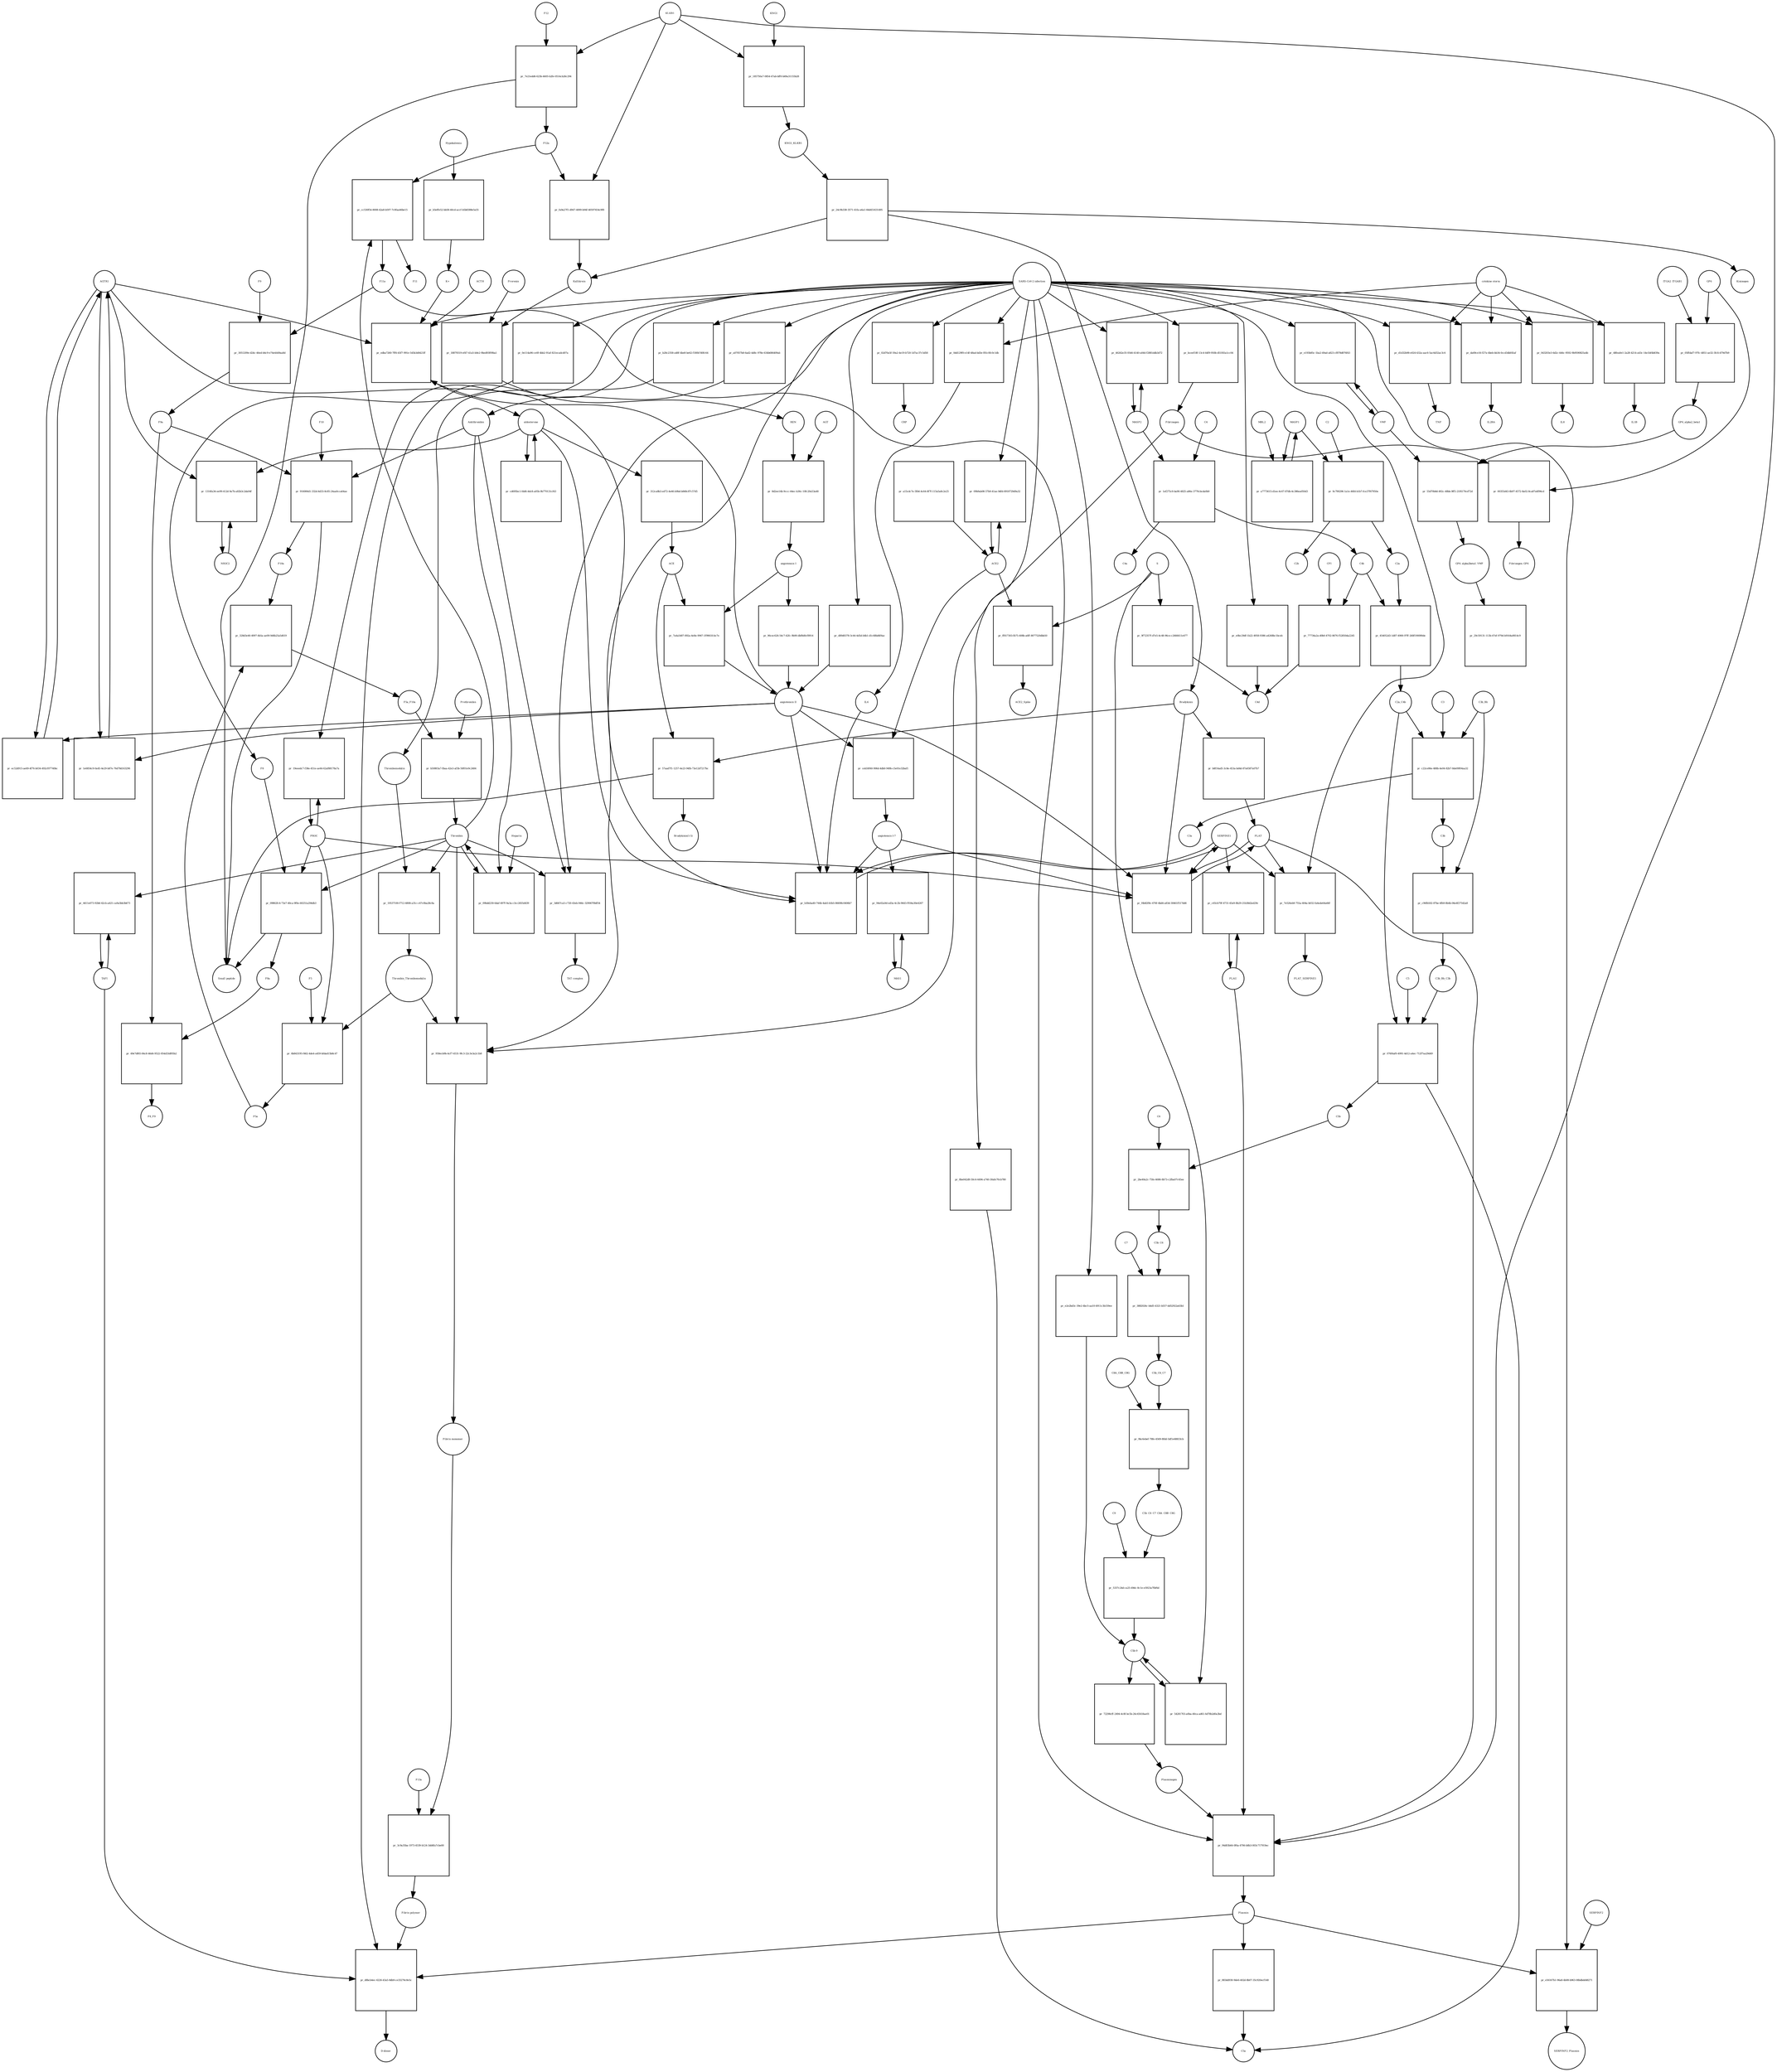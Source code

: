 strict digraph  {
F8 [annotation="urn_miriam_hgnc_3546|urn_miriam_taxonomy_9606", bipartite=0, cls=macromolecule, fontsize=4, label=F8, shape=circle];
"pr_09862fc4-73e7-40ca-9f0e-60251a294db3" [annotation="", bipartite=1, cls=process, fontsize=4, label="pr_09862fc4-73e7-40ca-9f0e-60251a294db3", shape=square];
"Small peptide" [annotation=urn_miriam_mesh_D010446, bipartite=0, cls=macromolecule, fontsize=4, label="Small peptide", shape=circle];
F8a [annotation="urn_miriam_hgnc.symbol_F8|urn_miriam_mesh_D015944|urn_miriam_taxonomy_9606", bipartite=0, cls=macromolecule, fontsize=4, label=F8a, shape=circle];
Thrombin [annotation="urn_miriam_hgnc_3535|urn_miriam_taxonomy_9606", bipartite=0, cls=macromolecule, fontsize=4, label=Thrombin, shape=circle];
PROC [annotation="urn_miriam_hgnc_9451|urn_miriam_taxonomy_9606", bipartite=0, cls=macromolecule, fontsize=4, label=PROC, shape=circle];
AGTR1 [annotation=urn_miriam_hgnc_336, bipartite=0, cls=macromolecule, fontsize=4, label=AGTR1, shape=circle];
"pr_ec52d915-ae69-4f76-b034-492cf07740bc" [annotation="", bipartite=1, cls=process, fontsize=4, label="pr_ec52d915-ae69-4f76-b034-492cf07740bc", shape=square];
"angiotensin II" [annotation="urn_miriam_obo.chebi_CHEBI%3A2718|urn_miriam_taxonomy_9606", bipartite=0, cls="simple chemical", fontsize=4, label="angiotensin II", shape=circle];
NR3C2 [annotation="", bipartite=0, cls=macromolecule, fontsize=4, label=NR3C2, shape=circle];
"pr_1316fa34-ee99-412d-9a7b-a82b3c2da04f" [annotation="", bipartite=1, cls=process, fontsize=4, label="pr_1316fa34-ee99-412d-9a7b-a82b3c2da04f", shape=square];
aldosterone [annotation="urn_miriam_obo.chebi_CHEBI%3A27584", bipartite=0, cls="simple chemical", fontsize=4, label=aldosterone, shape=circle];
"pr_cd695bc1-fdd6-4dc8-a05b-9b770131cf43" [annotation="", bipartite=1, cls=process, fontsize=4, label="pr_cd695bc1-fdd6-4dc8-a05b-9b770131cf43", shape=square];
SERPINE1 [annotation="", bipartite=0, cls=macromolecule, fontsize=4, label=SERPINE1, shape=circle];
"pr_b30eba40-744b-4ab5-b5b5-86698c0406b7" [annotation="", bipartite=1, cls=process, fontsize=4, label="pr_b30eba40-744b-4ab5-b5b5-86698c0406b7", shape=square];
"angiotensin I-7" [annotation="urn_miriam_obo.chebi_CHEBI%3A55438|urn_miriam_taxonomy_9606", bipartite=0, cls="simple chemical", fontsize=4, label="angiotensin I-7", shape=circle];
IL6 [annotation="urn_miriam_hgnc_6018|urn_miriam_taxonomy_9606", bipartite=0, cls=macromolecule, fontsize=4, label=IL6, shape=circle];
"pr_edba7260-7ff6-45f7-991e-545b3d0421ff" [annotation="", bipartite=1, cls=process, fontsize=4, label="pr_edba7260-7ff6-45f7-991e-545b3d0421ff", shape=square];
"SARS-CoV-2 infection" [annotation="urn_miriam_taxonomy_2697049|urn_miriam_mesh_D012327", bipartite=0, cls=phenotype, fontsize=4, label="SARS-CoV-2 infection", shape=circle];
"K+" [annotation="urn_miriam_obo.chebi_CHEBI%3A29103", bipartite=0, cls="simple chemical", fontsize=4, label="K+", shape=circle];
ACTH [annotation=urn_miriam_hgnc_9201, bipartite=0, cls="simple chemical", fontsize=4, label=ACTH, shape=circle];
"pr_d89d0378-3c44-4d5d-b4b1-d1c68bd6f4ac" [annotation="", bipartite=1, cls=process, fontsize=4, label="pr_d89d0378-3c44-4d5d-b4b1-d1c68bd6f4ac", shape=square];
Bradykinin [annotation="urn_miriam_obo.chebi_CHEBI%3A3165|urn_miriam_taxonomy_9606", bipartite=0, cls=macromolecule, fontsize=4, label=Bradykinin, shape=circle];
"pr_57aad7f1-1257-4e23-94fb-73e12d7217bc" [annotation="", bipartite=1, cls=process, fontsize=4, label="pr_57aad7f1-1257-4e23-94fb-73e12d7217bc", shape=square];
"Bradykinin(1-5)" [annotation="urn_miriam_mesh_C079000|urn_miriam_taxonomy_9606", bipartite=0, cls=macromolecule, fontsize=4, label="Bradykinin(1-5)", shape=circle];
ACE [annotation="urn_miriam_hgnc_2707|urn_miriam_taxonomy_9606", bipartite=0, cls=macromolecule, fontsize=4, label=ACE, shape=circle];
"pr_b8f16ad5-3c8e-453a-bd4d-87a6587a07b7" [annotation="", bipartite=1, cls=process, fontsize=4, label="pr_b8f16ad5-3c8e-453a-bd4d-87a6587a07b7", shape=square];
PLAT [annotation="urn_miriam_hgnc_9051|urn_miriam_taxonomy_9606", bipartite=0, cls=macromolecule, fontsize=4, label=PLAT, shape=circle];
"pr_1e6854c9-0a45-4e29-b87e-76d78d163296" [annotation="", bipartite=1, cls=process, fontsize=4, label="pr_1e6854c9-0a45-4e29-b87e-76d78d163296", shape=square];
MAS1 [annotation="", bipartite=0, cls=macromolecule, fontsize=4, label=MAS1, shape=circle];
"pr_94e02a9d-ed3a-4c2b-9643-f934a30e4267" [annotation="", bipartite=1, cls=process, fontsize=4, label="pr_94e02a9d-ed3a-4c2b-9643-f934a30e4267", shape=square];
Fibrinogen [annotation="urn_miriam_pubmed_19296670|urn_miriam_obo.go_GO%3A0005577|urn_miriam_hgnc_3661|urn_miriam_hgnc_3662|urn_miriam_hgnc_3694|urn_miriam_taxonomy_9606", bipartite=0, cls=complex, fontsize=4, label=Fibrinogen, shape=circle];
"pr_00355d43-6b97-4572-8a02-8ca87a6f96cd" [annotation="", bipartite=1, cls=process, fontsize=4, label="pr_00355d43-6b97-4572-8a02-8ca87a6f96cd", shape=square];
GP6 [annotation="urn_miriam_hgnc_HGNC%3A14388|urn_miriam_taxonomy_9606", bipartite=0, cls=macromolecule, fontsize=4, label=GP6, shape=circle];
Fibrinogen_GP6 [annotation="urn_miriam_pubmed_19296670|urn_miriam_obo.go_GO%3A0005577|urn_miriam_hgnc_HGNC%3A14388|urn_miriam_taxonomy_9606", bipartite=0, cls=complex, fontsize=4, label=Fibrinogen_GP6, shape=circle];
GP6_alpha2_beta1 [annotation="urn_miriam_pubmed_25051961|urn_miriam_taxonomy_10090|urn_miriam_hgnc_14338|urn_miriam_hgnc_6137|urn_miriam_hgnc_6153", bipartite=0, cls=complex, fontsize=4, label=GP6_alpha2_beta1, shape=circle];
"pr_55d70b8d-492c-48bb-9ff5-21f6170cd72d" [annotation="", bipartite=1, cls=process, fontsize=4, label="pr_55d70b8d-492c-48bb-9ff5-21f6170cd72d", shape=square];
VWF [annotation="urn_miriam_hgnc_12726|urn_miriam_taxonomy_9606", bipartite=0, cls=macromolecule, fontsize=4, label=VWF, shape=circle];
GP6_alpha2beta1_VWF [annotation="urn_miriam_pubmed_25051961|urn_miriam_taxonomy_10090|urn_miriam_hgnc_14338|urn_miriam_hgnc_6137|urn_miriam_hgnc_6153|urn_miriam_hgnc_12726", bipartite=0, cls=complex, fontsize=4, label=GP6_alpha2beta1_VWF, shape=circle];
"pr_05ffdaf7-97fc-4851-ae32-3fcfc479d7b9" [annotation="", bipartite=1, cls=process, fontsize=4, label="pr_05ffdaf7-97fc-4851-ae32-3fcfc479d7b9", shape=square];
ITGA2_ITGAB1 [annotation="urn_miriam_intact_EBI-16428357|urn_miriam_hgnc_6137|urn_miriam_hgnc_6153|urn_miriam_taxonomy_9606", bipartite=0, cls=complex, fontsize=4, label=ITGA2_ITGAB1, shape=circle];
"pr_29c59131-113b-47ef-979d-b9164a9814c9" [annotation="", bipartite=1, cls="omitted process", fontsize=4, label="pr_29c59131-113b-47ef-979d-b9164a9814c9", shape=square];
"Fibrin polymer" [annotation="urn_miriam_mesh_C465961|urn_miriam_taxonomy_9606", bipartite=0, cls=macromolecule, fontsize=4, label="Fibrin polymer", shape=circle];
"pr_d8bcb4ec-6226-43a5-8db9-ce33276c8e5c" [annotation="", bipartite=1, cls=process, fontsize=4, label="pr_d8bcb4ec-6226-43a5-8db9-ce33276c8e5c", shape=square];
"D-dimer" [annotation="urn_miriam_pubmed_19008457|urn_miriam_mesh_C036309|urn_miriam_taxonomy_9606", bipartite=0, cls=macromolecule, fontsize=4, label="D-dimer", shape=circle];
Plasmin [annotation="urn_miriam_hgnc.symbol_PLG|urn_miriam_mesh_D005341|urn_miriam_brenda_3.4.21.7|urn_miriam_taxonomy_9606", bipartite=0, cls=macromolecule, fontsize=4, label=Plasmin, shape=circle];
TAFI [annotation="urn_miriam_hgnc_1546|urn_miriam_taxonomy_9606", bipartite=0, cls=macromolecule, fontsize=4, label=TAFI, shape=circle];
"Fibrin monomer" [annotation="urn_miriam_mesh_C011468|urn_miriam_taxonomy_9606", bipartite=0, cls=macromolecule, fontsize=4, label="Fibrin monomer", shape=circle];
"pr_3c9a35ba-1973-4539-b124-3dd4fa7cbe00" [annotation="", bipartite=1, cls=process, fontsize=4, label="pr_3c9a35ba-1973-4539-b124-3dd4fa7cbe00", shape=square];
F13a [annotation="urn_miriam_hgnc.symbol_F13|urn_miriam_mesh_D026122|urn_miriam_brenda_2.3.2.13|urn_miriam_taxonomy_9606", bipartite=0, cls=macromolecule, fontsize=4, label=F13a, shape=circle];
"pr_d1d32b98-e024-432a-aac6-5ac6d32ac3c6" [annotation="", bipartite=1, cls=process, fontsize=4, label="pr_d1d32b98-e024-432a-aac6-5ac6d32ac3c6", shape=square];
TNF [annotation="urn_miriam_hgnc_11892|urn_miriam_taxonomy_9606", bipartite=0, cls=macromolecule, fontsize=4, label=TNF, shape=circle];
"cytokine storm" [annotation="urn_miriam_pubmed_2504360|urn_miriam_taxonomy_9606", bipartite=0, cls=phenotype, fontsize=4, label="cytokine storm", shape=circle];
"pr_883dd930-9de6-402d-8b07-35c920ecf148" [annotation="", bipartite=1, cls=process, fontsize=4, label="pr_883dd930-9de6-402d-8b07-35c920ecf148", shape=square];
C5a [annotation="urn_miriam_hgnc.symbol_C5|urn_miriam_mesh_D015936|urn_miriam_taxonomy_9606", bipartite=0, cls=macromolecule, fontsize=4, label=C5a, shape=circle];
"pr_72298cff-2494-4c8f-bc5b-26c45618ae01" [annotation="", bipartite=1, cls=process, fontsize=4, label="pr_72298cff-2494-4c8f-bc5b-26c45618ae01", shape=square];
Plasminogen [annotation="urn_miriam_hgnc_9071|urn_miriam_taxonomy_9606", bipartite=0, cls=macromolecule, fontsize=4, label=Plasminogen, shape=circle];
"C5b-9" [annotation="urn_miriam_obo.go_GO%3A0005579|urn_miriam_mesh_D015938|urn_miriam_mesh_D050776|urn_miriam_hgnc_1339|urn_miriam_hgnc_1346|urn_miriam_hgnc_1352|urn_miriam_hgnc_1353|urn_miriam_hgnc_1354|urn_miriam_hgnc_1358|urn_miriam_taxonomy_9606", bipartite=0, cls=complex, fontsize=4, label="C5b-9", shape=circle];
C2 [annotation="urn_miriam_hgnc_1248|urn_miriam_taxonomy_9606", bipartite=0, cls=macromolecule, fontsize=4, label=C2, shape=circle];
"pr_9c790296-1a1e-46fd-b1b7-fce37f67950e" [annotation="", bipartite=1, cls=process, fontsize=4, label="pr_9c790296-1a1e-46fd-b1b7-fce37f67950e", shape=square];
C2a [annotation="urn_miriam_hgnc.symbol_C2|urn_miriam_mesh_D050678|urn_miriam_taxonomy_9606", bipartite=0, cls=macromolecule, fontsize=4, label=C2a, shape=circle];
C2b [annotation="urn_miriam_hgnc.symbol_C2|urn_miriam_mesh_D050679|urn_miriam_taxonomy_9606", bipartite=0, cls=macromolecule, fontsize=4, label=C2b, shape=circle];
MASP1 [annotation="urn_miriam_hgnc_6901|urn_miriam_taxonomy_9606", bipartite=0, cls=macromolecule, fontsize=4, label=MASP1, shape=circle];
"pr_da69ce16-f27a-4beb-bb34-0ccd3dbf45af" [annotation="", bipartite=1, cls=process, fontsize=4, label="pr_da69ce16-f27a-4beb-bb34-0ccd3dbf45af", shape=square];
IL2RA [annotation="urn_miriam_hgnc_6008|urn_miriam_taxonomy_9606", bipartite=0, cls=macromolecule, fontsize=4, label=IL2RA, shape=circle];
"pr_043203e3-6d2c-446c-9592-9b9590825a4b" [annotation="", bipartite=1, cls=process, fontsize=4, label="pr_043203e3-6d2c-446c-9592-9b9590825a4b", shape=square];
IL8 [annotation="urn_miriam_hgnc_6025|urn_miriam_taxonomy_9606", bipartite=0, cls=macromolecule, fontsize=4, label=IL8, shape=circle];
"pr_8be042d9-50c4-4494-a740-30afe70cb780" [annotation="", bipartite=1, cls=process, fontsize=4, label="pr_8be042d9-50c4-4494-a740-30afe70cb780", shape=square];
"pr_0dd129f0-e14f-48ad-bd3e-f81c0fc0c1db" [annotation="", bipartite=1, cls=process, fontsize=4, label="pr_0dd129f0-e14f-48ad-bd3e-f81c0fc0c1db", shape=square];
"pr_48fea0e1-2a28-4214-a43c-14e1bf4b839a" [annotation="", bipartite=1, cls=process, fontsize=4, label="pr_48fea0e1-2a28-4214-a43c-14e1bf4b839a", shape=square];
IL1B [annotation="urn_miriam_hgnc_5992|urn_miriam_taxonomy_9606", bipartite=0, cls=macromolecule, fontsize=4, label=IL1B, shape=circle];
Prorenin [annotation="urn_miriam_hgnc_9958|urn_miriam_taxonomy_9606", bipartite=0, cls=macromolecule, fontsize=4, label=Prorenin, shape=circle];
"pr_18879319-ef47-41a5-b0e2-9bed93f09ba1" [annotation="", bipartite=1, cls=process, fontsize=4, label="pr_18879319-ef47-41a5-b0e2-9bed93f09ba1", shape=square];
REN [annotation="urn_miriam_hgnc.symbol_REN|urn_miriam_taxonomy_9606", bipartite=0, cls=macromolecule, fontsize=4, label=REN, shape=circle];
Kallikrein [annotation="urn_miriam_hgnc.symbol_KLKB1|urn_miriam_mesh_D020842|urn_miriam_brenda_3.4.21.34|urn_miriam_taxonomy_9606", bipartite=0, cls=macromolecule, fontsize=4, label=Kallikrein, shape=circle];
KLKB1 [annotation="urn_miriam_hgnc_6371|urn_miriam_taxonomy_9606", bipartite=0, cls=macromolecule, fontsize=4, label=KLKB1, shape=circle];
"pr_fa9a27f1-d947-4009-b94f-40597454c9f8" [annotation="", bipartite=1, cls=process, fontsize=4, label="pr_fa9a27f1-d947-4009-b94f-40597454c9f8", shape=square];
F12a [annotation="urn_miriam_hgnc.symbol_F12|urn_miriam_mesh_D015956|urn_miriam_brenda_3.4.21.38|urn_miriam_taxonomy_9606", bipartite=0, cls=macromolecule, fontsize=4, label=F12a, shape=circle];
"pr_b28c2358-a48f-4be8-be62-f180b7d0fc64" [annotation="", bipartite=1, cls=process, fontsize=4, label="pr_b28c2358-a48f-4be8-be62-f180b7d0fc64", shape=square];
Thrombomodulin [annotation="urn_miriam_hgnc_11784|urn_miriam_taxonomy_9606", bipartite=0, cls=macromolecule, fontsize=4, label=Thrombomodulin, shape=circle];
"pr_e56167b1-96a8-4b08-b963-08bdbdd48271" [annotation="", bipartite=1, cls=process, fontsize=4, label="pr_e56167b1-96a8-4b08-b963-08bdbdd48271", shape=square];
SERPINF2 [annotation="urn_miriam_hgnc_9075|urn_miriam_taxonomy_9606", bipartite=0, cls=macromolecule, fontsize=4, label=SERPINF2, shape=circle];
SERPINF2_Plasmin [annotation="urn_miriam_pubmed_2437112|urn_miriam_biogrid_314240|urn_miriam_hgnc_9075|urn_miriam_mesh_D005341|urn_miriam_taxonomy_9606", bipartite=0, cls=complex, fontsize=4, label=SERPINF2_Plasmin, shape=circle];
"pr_e0bc29df-1b22-4958-9386-a4268bc1bceb" [annotation="", bipartite=1, cls=process, fontsize=4, label="pr_e0bc29df-1b22-4958-9386-a4268bc1bceb", shape=square];
C4d [annotation="urn_miriam_hgnc.symbol_C4b|urn_miriam_mesh_C032261|urn_miriam_taxonomy_9606", bipartite=0, cls=macromolecule, fontsize=4, label=C4d, shape=circle];
"pr_e2e2bd3c-39e2-4bc5-aa10-4911c3b159ee" [annotation="", bipartite=1, cls=process, fontsize=4, label="pr_e2e2bd3c-39e2-4bc5-aa10-4911c3b159ee", shape=square];
"pr_19eeedc7-f38e-451e-ae44-62af88178a7a" [annotation="", bipartite=1, cls=process, fontsize=4, label="pr_19eeedc7-f38e-451e-ae44-62af88178a7a", shape=square];
"pr_e193b85c-1ba2-49ad-a823-cf878d876f43" [annotation="", bipartite=1, cls=process, fontsize=4, label="pr_e193b85c-1ba2-49ad-a823-cf878d876f43", shape=square];
"pr_02d70a5f-59a2-4e19-b720-1d7ac37c5d58" [annotation="", bipartite=1, cls=process, fontsize=4, label="pr_02d70a5f-59a2-4e19-b720-1d7ac37c5d58", shape=square];
CRP [annotation="urn_miriam_hgnc_2367|urn_miriam_taxonomy_9606", bipartite=0, cls=macromolecule, fontsize=4, label=CRP, shape=circle];
"pr_54281703-a0ba-40ca-ad61-6d78b2d0a3bd" [annotation="", bipartite=1, cls=process, fontsize=4, label="pr_54281703-a0ba-40ca-ad61-6d78b2d0a3bd", shape=square];
S [annotation="urn_miriam_uniprot_P0DTC2|urn_miriam_uniprot_P59594|urn_miriam_taxonomy_2697049", bipartite=0, cls=macromolecule, fontsize=4, label=S, shape=circle];
"pr_9f72357f-d7e5-4c48-96ce-c2666611e477" [annotation="", bipartite=1, cls=process, fontsize=4, label="pr_9f72357f-d7e5-4c48-96ce-c2666611e477", shape=square];
"pr_ceb50f40-906d-4db0-949b-c5e01e32baf1" [annotation="", bipartite=1, cls=process, fontsize=4, label="pr_ceb50f40-906d-4db0-949b-c5e01e32baf1", shape=square];
ACE2 [annotation="urn_miriam_hgnc_13557|urn_miriam_taxonomy_9606", bipartite=0, cls=macromolecule, fontsize=4, label=ACE2, shape=circle];
"pr_a15cdc7e-5fb6-4c64-8f7f-115a5a8c2e25" [annotation="", bipartite=1, cls=process, fontsize=4, label="pr_a15cdc7e-5fb6-4c64-8f7f-115a5a8c2e25", shape=square];
"pr_ff817303-fb75-408b-a6ff-8077520dbb50" [annotation="", bipartite=1, cls=process, fontsize=4, label="pr_ff817303-fb75-408b-a6ff-8077520dbb50", shape=square];
ACE2_Spike [annotation="urn_miriam_pdb_6CS2|urn_miriam_hgnc_13557|urn_miriam_uniprot_P0DTC2|urn_miriam_taxonomy_9606|urn_miriam_taxonomy_2697049", bipartite=0, cls=complex, fontsize=4, label=ACE2_Spike, shape=circle];
"pr_09b9ab08-57b9-41ae-9dfd-8918729d9a32" [annotation="", bipartite=1, cls=process, fontsize=4, label="pr_09b9ab08-57b9-41ae-9dfd-8918729d9a32", shape=square];
"pr_a07057b8-6ad2-4d8c-978e-634b686409ab" [annotation="", bipartite=1, cls=process, fontsize=4, label="pr_a07057b8-6ad2-4d8c-978e-634b686409ab", shape=square];
Antithrombin [annotation="urn_miriam_hgnc_775|urn_miriam_taxonomy_9606", bipartite=0, cls=macromolecule, fontsize=4, label=Antithrombin, shape=circle];
"pr_0e114a96-ce0f-4bb2-91af-821ecadcd07a" [annotation="", bipartite=1, cls=process, fontsize=4, label="pr_0e114a96-ce0f-4bb2-91af-821ecadcd07a", shape=square];
C4b [annotation="urn_miriam_hgnc_1324|urn_miriam_taxonomy_9606", bipartite=0, cls=macromolecule, fontsize=4, label=C4b, shape=circle];
"pr_77734a2a-d0b0-4702-8676-f52850da2245" [annotation="", bipartite=1, cls=process, fontsize=4, label="pr_77734a2a-d0b0-4702-8676-f52850da2245", shape=square];
CFI [annotation="urn_miriam_hgnc_2771|urn_miriam_taxonomy_9606", bipartite=0, cls=macromolecule, fontsize=4, label=CFI, shape=circle];
C3b [annotation="urn_miriam_hgnc.symbol_C3|urn_miriam_mesh_D003179|urn_miriam_taxonomy_9606", bipartite=0, cls=macromolecule, fontsize=4, label=C3b, shape=circle];
"pr_c96fb502-87be-4fb9-8b4b-06e4f27542a8" [annotation="", bipartite=1, cls=process, fontsize=4, label="pr_c96fb502-87be-4fb9-8b4b-06e4f27542a8", shape=square];
C3b_Bb [annotation="urn_miriam_pubmed_12440962|urn_miriam_brenda_3.4.21.47|urn_miriam_mesh_D051561|urn_miriam_mesh_D003179|urn_miriam_hgnc_1037|urn_miriam_taxonomy_9606", bipartite=0, cls=complex, fontsize=4, label=C3b_Bb, shape=circle];
C3b_Bb_C3b [annotation="urn_miriam_pubmed_12440962|urn_miriam_brenda_34.4.21.47|urn_miriam_mesh_D051566|urn_miriam_mesh_D003179|urn_miriam_hgnc_1037|urn_miriam_taxonomy_9606", bipartite=0, cls=complex, fontsize=4, label=C3b_Bb_C3b, shape=circle];
"pr_454052d3-1d87-4900-97ff-268f190090de" [annotation="", bipartite=1, cls=process, fontsize=4, label="pr_454052d3-1d87-4900-97ff-268f190090de", shape=square];
C2a_C4b [annotation="urn_miriam_mesh_D051574|urn_miriam_brenda_3.4.21.43|urn_miriam_mesh_D050678|urn_miriam_hgnc_1324|urn_miriam_taxonomy_9606", bipartite=0, cls=complex, fontsize=4, label=C2a_C4b, shape=circle];
C4 [annotation="urn_miriam_mesh_D00318|urn_miriam_taxonomy_9606", bipartite=0, cls=macromolecule, fontsize=4, label=C4, shape=circle];
"pr_1ef275c9-ba90-4825-a86e-3770cbcda0b9" [annotation="", bipartite=1, cls=process, fontsize=4, label="pr_1ef275c9-ba90-4825-a86e-3770cbcda0b9", shape=square];
C4a [annotation="urn_miriam_hgnc_1323|urn_miriam_taxonomy_9606", bipartite=0, cls=macromolecule, fontsize=4, label=C4a, shape=circle];
MASP2 [annotation="urn_miriam_hgnc_6902|urn_miriam_taxonomy_9606", bipartite=0, cls=macromolecule, fontsize=4, label=MASP2, shape=circle];
"pr_a7773615-d1ee-4c67-87db-4c386ea050d3" [annotation="", bipartite=1, cls=process, fontsize=4, label="pr_a7773615-d1ee-4c67-87db-4c386ea050d3", shape=square];
MBL2 [annotation="urn_miriam_hgnc_6902|urn_miriam_taxonomy_9606", bipartite=0, cls=macromolecule, fontsize=4, label=MBL2, shape=circle];
"pr_46262e35-0546-4140-a044-f2881ddb3d72" [annotation="", bipartite=1, cls=process, fontsize=4, label="pr_46262e35-0546-4140-a044-f2881ddb3d72", shape=square];
PLAU [annotation="urn_miriam_hgnc_9052|urn_miriam_taxonomy_9606", bipartite=0, cls=macromolecule, fontsize=4, label=PLAU, shape=circle];
"pr_c65cb79f-4731-45e9-8b29-21b38d2ed29c" [annotation="", bipartite=1, cls=process, fontsize=4, label="pr_c65cb79f-4731-45e9-8b29-21b38d2ed29c", shape=square];
C5b_C6_C7_C8A_C8B_C8G [annotation="urn_miriam_pubmed_28630159|urn_miriam_mesh_C042295|urn_miriam_mesh_D050776|urn_miriam_hgnc_1339|urn_miriam_hgnc_1352|urn_miriam_hgnc_1353|urn_miriam_hgnc_1354|urn_miriam_taxonomy_9606", bipartite=0, cls=complex, fontsize=4, label=C5b_C6_C7_C8A_C8B_C8G, shape=circle];
"pr_5337c24d-ca25-49dc-8c1e-e5923a7fbf6d" [annotation="", bipartite=1, cls=process, fontsize=4, label="pr_5337c24d-ca25-49dc-8c1e-e5923a7fbf6d", shape=square];
C9 [annotation="urn_miriam_hgnc_1358|urn_miriam_taxonomy_9606", bipartite=0, cls=macromolecule, fontsize=4, label=C9, shape=circle];
C5b_C6_C7 [annotation="urn_miriam_pubmed_28630159|urn_miriam_mesh_C037453|urn_miriam_mesh_D050776|urn_miriam_hgnc_1339|urn_miriam_hgnc_1346|urn_miriam_taxonomy_9606", bipartite=0, cls=complex, fontsize=4, label=C5b_C6_C7, shape=circle];
"pr_9bc6ebef-78fe-4569-8fdd-5df1e68833cb" [annotation="", bipartite=1, cls=process, fontsize=4, label="pr_9bc6ebef-78fe-4569-8fdd-5df1e68833cb", shape=square];
C8A_C8B_C8G [annotation="urn_miriam_mesh_D003185|urn_miriam_hgnc_1353|urn_miriam_hgnc_1352|urn_miriam_hgnc_1354|urn_miriam_taxonomy_9606", bipartite=0, cls=complex, fontsize=4, label=C8A_C8B_C8G, shape=circle];
C5b_C6 [annotation="urn_miriam_mesh_C050974|urn_miriam_mesh_D050776|urn_miriam_hgnc_1339|urn_miriam_taxonomy_9606", bipartite=0, cls=complex, fontsize=4, label=C5b_C6, shape=circle];
"pr_3882026c-b4d5-4321-b557-dd52922a63b1" [annotation="", bipartite=1, cls=process, fontsize=4, label="pr_3882026c-b4d5-4321-b557-dd52922a63b1", shape=square];
C7 [annotation="urn_miriam_hgnc_HGNC%3A1346|urn_miriam_taxonomy_9606", bipartite=0, cls=macromolecule, fontsize=4, label=C7, shape=circle];
C5b [annotation="urn_miriam_hgnc.symbol_C5|urn_miriam_mesh_D050776|urn_miriam_taxonomy_9606", bipartite=0, cls=macromolecule, fontsize=4, label=C5b, shape=circle];
"pr_2be40a2c-75fe-4686-8b73-c2fba07c45ee" [annotation="", bipartite=1, cls=process, fontsize=4, label="pr_2be40a2c-75fe-4686-8b73-c2fba07c45ee", shape=square];
C6 [annotation="urn_miriam_hgnc_1339|urn_miriam_taxonomy_9606", bipartite=0, cls=macromolecule, fontsize=4, label=C6, shape=circle];
C5 [annotation="urn_miriam_hgnc_1331|urn_miriam_taxonomy_9606", bipartite=0, cls=macromolecule, fontsize=4, label=C5, shape=circle];
"pr_076f4af0-4991-4d12-a4ec-712f7aa29d49" [annotation="", bipartite=1, cls=process, fontsize=4, label="pr_076f4af0-4991-4d12-a4ec-712f7aa29d49", shape=square];
C3 [annotation="urn_miriam_hgnc_1318|urn_miriam_taxonomy_9606", bipartite=0, cls=macromolecule, fontsize=4, label=C3, shape=circle];
"pr_c22ce86e-488b-4e04-82b7-8de09f04aa32" [annotation="", bipartite=1, cls=process, fontsize=4, label="pr_c22ce86e-488b-4e04-82b7-8de09f04aa32", shape=square];
C3a [annotation="urn_miriam_hgnc.symbol_C3|urn_miriam_mesh_D015926|urn_miriam_taxonomy_9606", bipartite=0, cls=macromolecule, fontsize=4, label=C3a, shape=circle];
"pr_19537100-f712-4808-a31c-c47c0ba28c8a" [annotation="", bipartite=1, cls=process, fontsize=4, label="pr_19537100-f712-4808-a31c-c47c0ba28c8a", shape=square];
Thrombin_Thrombomodulin [annotation="urn_miriam_pubmed_6282863|urn_miriam_taxonomy_9986|urn_miriam_biogrid_283352|urn_miriam_mesh_D013917|urn_miriam_hgnc_11784", bipartite=0, cls=complex, fontsize=4, label=Thrombin_Thrombomodulin, shape=circle];
"pr_958ecb9b-4cf7-4531-9fc3-22c3e3a2c1b8" [annotation="", bipartite=1, cls=process, fontsize=4, label="pr_958ecb9b-4cf7-4531-9fc3-22c3e3a2c1b8", shape=square];
KNG1_KLKB1 [annotation="urn_miriam_pubmed_17598838|urn_miriam_intact_EBI-10087151|urn_miriam_hgnc_6371|urn_miriam_hgnc_6383|urn_miriam_taxonomy_9606", bipartite=0, cls=complex, fontsize=4, label=KNG1_KLKB1, shape=circle];
"pr_24c9b338-3571-41fa-a6a1-66d451631495" [annotation="", bipartite=1, cls=process, fontsize=4, label="pr_24c9b338-3571-41fa-a6a1-66d451631495", shape=square];
Kininogen [annotation="urn_miriam_hgnc.symbol_KNG1|urn_miriam_mesh_D019679|urn_miriam_taxonomy_9606", bipartite=0, cls=macromolecule, fontsize=4, label=Kininogen, shape=circle];
"pr_bceef18f-13c4-44f9-950b-d51f45a1cc04" [annotation="", bipartite=1, cls=process, fontsize=4, label="pr_bceef18f-13c4-44f9-950b-d51f45a1cc04", shape=square];
"angiotensin I" [annotation="urn_miriam_obo.chebi_CHEBI%3A2718|urn_miriam_taxonomy_9606", bipartite=0, cls="simple chemical", fontsize=4, label="angiotensin I", shape=circle];
"pr_96cec626-54c7-42fc-9b90-dbf8d0cf8914" [annotation="", bipartite=1, cls=process, fontsize=4, label="pr_96cec626-54c7-42fc-9b90-dbf8d0cf8914", shape=square];
"pr_7e526eb9-755a-404a-b032-fa4ede64a66f" [annotation="", bipartite=1, cls=process, fontsize=4, label="pr_7e526eb9-755a-404a-b032-fa4ede64a66f", shape=square];
PLAT_SERPINE1 [annotation="urn_miriam_pubmed_22449964|urn_miriam_intact_EBI-7800882|urn_miriam_hgnc_9051|urn_miriam_hgnc_8593|urn_miriam_taxonomy_9606", bipartite=0, cls=complex, fontsize=4, label=PLAT_SERPINE1, shape=circle];
"pr_4411e073-92b6-42cb-a421-ca9a5bb3b673" [annotation="", bipartite=1, cls=process, fontsize=4, label="pr_4411e073-92b6-42cb-a421-ca9a5bb3b673", shape=square];
"pr_f4b82f8c-676f-4bd4-a83d-30461f517dd6" [annotation="", bipartite=1, cls=process, fontsize=4, label="pr_f4b82f8c-676f-4bd4-a83d-30461f517dd6", shape=square];
"pr_3d667ca5-c720-43eb-946c-329067f8df54" [annotation="", bipartite=1, cls=process, fontsize=4, label="pr_3d667ca5-c720-43eb-946c-329067f8df54", shape=square];
"TAT complex" [annotation="urn_miriam_pubmed_22930518|urn_miriam_mesh_C046193|urn_miriam_mesh_D013917|urn_miriam_hgnc_775|urn_miriam_taxonomy_9606", bipartite=0, cls=complex, fontsize=4, label="TAT complex", shape=circle];
"pr_94d03b64-0f6a-4706-b8b3-003c717919ec" [annotation="", bipartite=1, cls=process, fontsize=4, label="pr_94d03b64-0f6a-4706-b8b3-003c717919ec", shape=square];
F11a [annotation="urn_miriam_hgnc.symbol_F11|urn_miriam_mesh_D015945|urn_miriam_brenda_3.4.21.27|urn_miriam_taxonomy_9606", bipartite=0, cls=macromolecule, fontsize=4, label=F11a, shape=circle];
"pr_09bdd230-6daf-497f-9a3a-c3cc2655d439" [annotation="", bipartite=1, cls=process, fontsize=4, label="pr_09bdd230-6daf-497f-9a3a-c3cc2655d439", shape=square];
Heparin [annotation="urn_miriam_pubmed_708377|urn_miriam_obo.chebi_CHEBI%3A28304|urn_miriam_taxonomy_9606", bipartite=0, cls="simple chemical", fontsize=4, label=Heparin, shape=circle];
Prothrombin [annotation="urn_miriam_hgnc_3535|urn_miriam_taxonomy_9606", bipartite=0, cls=macromolecule, fontsize=4, label=Prothrombin, shape=circle];
"pr_b50803a7-fbaa-42e3-af3b-50f01e9c2484" [annotation="", bipartite=1, cls=process, fontsize=4, label="pr_b50803a7-fbaa-42e3-af3b-50f01e9c2484", shape=square];
F5a_F10a [annotation="urn_miriam_pubmed_2303476|urn_miriam_mesh_C022475|urn_miriam_mesh_D15943|urn_miriam_mesh_D015951|urn_miriam_taxonomy_9606", bipartite=0, cls=complex, fontsize=4, label=F5a_F10a, shape=circle];
F10a [annotation="urn_miriam_hgnc.symbol_F10|urn_miriam_mesh_D015951|urn_miriam_brenda_3.4.21.6|urn_miriam_taxonomy_9606", bipartite=0, cls=macromolecule, fontsize=4, label=F10a, shape=circle];
"pr_328d3e40-4997-4b5a-ae09-9d6b25a5d619" [annotation="", bipartite=1, cls=process, fontsize=4, label="pr_328d3e40-4997-4b5a-ae09-9d6b25a5d619", shape=square];
F5a [annotation="urn_miriam_hgnc.symbol_F5|urn_miriam_mesh_D015943|urn_miriam_taxonomy_9606", bipartite=0, cls=macromolecule, fontsize=4, label=F5a, shape=circle];
F5 [annotation="urn_miriam_hgnc_3541|urn_miriam_taxonomy_9606", bipartite=0, cls=macromolecule, fontsize=4, label=F5, shape=circle];
"pr_6b843195-f462-4de4-a459-bfdad15b8c47" [annotation="", bipartite=1, cls=process, fontsize=4, label="pr_6b843195-f462-4de4-a459-bfdad15b8c47", shape=square];
F9a [annotation="urn_miriam_hgnc.symbol_F9|urn_miriam_mesh_D015949|urn_miriam_taxonomy_9606", bipartite=0, cls=macromolecule, fontsize=4, label=F9a, shape=circle];
"pr_49e7df65-84c8-46d4-9522-054d33df05b2" [annotation="", bipartite=1, cls=process, fontsize=4, label="pr_49e7df65-84c8-46d4-9522-054d33df05b2", shape=square];
F8_F9 [annotation="urn_miriam_pubmed_22471307|urn_miriam_hgnc_3546|urn_miriam_hgnc_35531|urn_miriam_intact_EBI-11621595|urn_miriam_taxonomy_9606", bipartite=0, cls=complex, fontsize=4, label=F8_F9, shape=circle];
F9 [annotation="urn_miriam_hgnc_35531|urn_miriam_taxonomy_9606", bipartite=0, cls=macromolecule, fontsize=4, label=F9, shape=circle];
"pr_3051209e-d24c-46ed-b6c9-e74e4449aa8d" [annotation="", bipartite=1, cls=process, fontsize=4, label="pr_3051209e-d24c-46ed-b6c9-e74e4449aa8d", shape=square];
"pr_185750a7-0854-47ab-bff0-b69a31155b28" [annotation="", bipartite=1, cls=process, fontsize=4, label="pr_185750a7-0854-47ab-bff0-b69a31155b28", shape=square];
KNG1 [annotation="urn_miriam_hgnc.symbol_6383|urn_miriam_taxonomy_9606", bipartite=0, cls=macromolecule, fontsize=4, label=KNG1, shape=circle];
"pr_cc530f54-8008-42a8-b597-7c0faa46be15" [annotation="", bipartite=1, cls=process, fontsize=4, label="pr_cc530f54-8008-42a8-b597-7c0faa46be15", shape=square];
F11 [annotation="urn_miriam_hgnc_3529|urn_miriam_taxonomy_9606", bipartite=0, cls=macromolecule, fontsize=4, label=F11, shape=circle];
F12 [annotation="urn_miriam_hgnc_3530|urn_miriam_taxonomy_9606", bipartite=0, cls=macromolecule, fontsize=4, label=F12, shape=circle];
"pr_7e21edd6-623b-4605-b2fe-0514cb26c294" [annotation="", bipartite=1, cls=process, fontsize=4, label="pr_7e21edd6-623b-4605-b2fe-0514cb26c294", shape=square];
"pr_7a4a5487-892a-4e8e-9947-1f9961fcbc7e" [annotation="", bipartite=1, cls=process, fontsize=4, label="pr_7a4a5487-892a-4e8e-9947-1f9961fcbc7e", shape=square];
F10 [annotation="urn_miriam_hgnc_3528|urn_miriam_taxonomy_9606", bipartite=0, cls=macromolecule, fontsize=4, label=F10, shape=circle];
"pr_916006d1-332d-4d33-8c85-24aa0cca64ae" [annotation="", bipartite=1, cls=process, fontsize=4, label="pr_916006d1-332d-4d33-8c85-24aa0cca64ae", shape=square];
AGT [annotation="urn_miriam_hgnc_333|urn_miriam_taxonomy_9606", bipartite=0, cls=macromolecule, fontsize=4, label=AGT, shape=circle];
"pr_8d2ee14b-9ccc-44ec-b36c-10fc20a53a48" [annotation="", bipartite=1, cls=process, fontsize=4, label="pr_8d2ee14b-9ccc-44ec-b36c-10fc20a53a48", shape=square];
"pr_312ca8b3-ed72-4e46-b9bd-b848c87c57d5" [annotation="", bipartite=1, cls=process, fontsize=4, label="pr_312ca8b3-ed72-4e46-b9bd-b848c87c57d5", shape=square];
"pr_b5effe52-bb58-40cd-accf-b5b8388e5a55" [annotation="", bipartite=1, cls=process, fontsize=4, label="pr_b5effe52-bb58-40cd-accf-b5b8388e5a55", shape=square];
Hypokalemia [annotation="urn_miriam_mesh_D007008|urn_miriam_taxonomy_9606", bipartite=0, cls=phenotype, fontsize=4, label=Hypokalemia, shape=circle];
F8 -> "pr_09862fc4-73e7-40ca-9f0e-60251a294db3"  [annotation="", interaction_type=consumption];
"pr_09862fc4-73e7-40ca-9f0e-60251a294db3" -> "Small peptide"  [annotation="", interaction_type=production];
"pr_09862fc4-73e7-40ca-9f0e-60251a294db3" -> F8a  [annotation="", interaction_type=production];
F8a -> "pr_49e7df65-84c8-46d4-9522-054d33df05b2"  [annotation="", interaction_type=consumption];
Thrombin -> "pr_09862fc4-73e7-40ca-9f0e-60251a294db3"  [annotation="urn_miriam_pubmed_15746105|urn_miriam_taxonomy_9606", interaction_type=catalysis];
Thrombin -> "pr_19537100-f712-4808-a31c-c47c0ba28c8a"  [annotation="", interaction_type=consumption];
Thrombin -> "pr_958ecb9b-4cf7-4531-9fc3-22c3e3a2c1b8"  [annotation="urn_miriam_pubmed_6282863|urn_miriam_pubmed_28228446|urn_miriam_pubmed_2117226|urn_miriam_taxonomy_9606", interaction_type=catalysis];
Thrombin -> "pr_4411e073-92b6-42cb-a421-ca9a5bb3b673"  [annotation="urn_miriam_pubmed_23809134|urn_miriam_taxonomy_9823", interaction_type=catalysis];
Thrombin -> "pr_3d667ca5-c720-43eb-946c-329067f8df54"  [annotation="", interaction_type=consumption];
Thrombin -> "pr_09bdd230-6daf-497f-9a3a-c3cc2655d439"  [annotation="", interaction_type=consumption];
Thrombin -> "pr_cc530f54-8008-42a8-b597-7c0faa46be15"  [annotation="urn_miriam_pubmed_21304106|urn_miriam_pubmed_8631976|urn_miriam_taxonomy_9606", interaction_type=catalysis];
PROC -> "pr_09862fc4-73e7-40ca-9f0e-60251a294db3"  [annotation="urn_miriam_pubmed_15746105|urn_miriam_taxonomy_9606", interaction_type=inhibition];
PROC -> "pr_19eeedc7-f38e-451e-ae44-62af88178a7a"  [annotation="", interaction_type=consumption];
PROC -> "pr_f4b82f8c-676f-4bd4-a83d-30461f517dd6"  [annotation="urn_miriam_pubmed_10373228|urn_miriam_pubmed_3124286|urn_miriam_taxonomy_9606|urn_miriam_pubmed_12091055|urn_miriam_pubmed_3096399", interaction_type=inhibition];
PROC -> "pr_6b843195-f462-4de4-a459-bfdad15b8c47"  [annotation="urn_miriam_pubmed_6282863|urn_miriam_pubmed_6572921|urn_miriam_pubmed_2322551|urn_miriam_taxonomy_9606", interaction_type=inhibition];
AGTR1 -> "pr_ec52d915-ae69-4f76-b034-492cf07740bc"  [annotation="", interaction_type=consumption];
AGTR1 -> "pr_1316fa34-ee99-412d-9a7b-a82b3c2da04f"  [annotation="urn_miriam_pubmed_21349712|urn_miriam_taxonomy_10116|urn_miriam_pubmed_7045029|urn_miriam_taxonomy_10090", interaction_type=catalysis];
AGTR1 -> "pr_b30eba40-744b-4ab5-b5b5-86698c0406b7"  [annotation="urn_miriam_pubmed_2091055|urn_miriam_taxonomy_9606|urn_miriam_pubmed_8034668|urn_miriam_pubmed_20591974|urn_miriam_pubmed_11983698", interaction_type=catalysis];
AGTR1 -> "pr_edba7260-7ff6-45f7-991e-545b3d0421ff"  [annotation="urn_miriam_pubmed_8404594|urn_miriam_taxonomy_9606|urn_miriam_pubmed_173529|urn_miriam_taxonomy_9615|urn_miriam_pubmed_32565254", interaction_type=catalysis];
AGTR1 -> "pr_1e6854c9-0a45-4e29-b87e-76d78d163296"  [annotation="", interaction_type=consumption];
"pr_ec52d915-ae69-4f76-b034-492cf07740bc" -> AGTR1  [annotation="", interaction_type=production];
"angiotensin II" -> "pr_ec52d915-ae69-4f76-b034-492cf07740bc"  [annotation="", interaction_type=stimulation];
"angiotensin II" -> "pr_b30eba40-744b-4ab5-b5b5-86698c0406b7"  [annotation="urn_miriam_pubmed_2091055|urn_miriam_taxonomy_9606|urn_miriam_pubmed_8034668|urn_miriam_pubmed_20591974|urn_miriam_pubmed_11983698", interaction_type=catalysis];
"angiotensin II" -> "pr_edba7260-7ff6-45f7-991e-545b3d0421ff"  [annotation="urn_miriam_pubmed_8404594|urn_miriam_taxonomy_9606|urn_miriam_pubmed_173529|urn_miriam_taxonomy_9615|urn_miriam_pubmed_32565254", interaction_type=catalysis];
"angiotensin II" -> "pr_1e6854c9-0a45-4e29-b87e-76d78d163296"  [annotation="urn_miriam_pubmed_8158359|urn_miriam_taxonomy_9606", interaction_type=stimulation];
"angiotensin II" -> "pr_ceb50f40-906d-4db0-949b-c5e01e32baf1"  [annotation="", interaction_type=consumption];
"angiotensin II" -> "pr_f4b82f8c-676f-4bd4-a83d-30461f517dd6"  [annotation="urn_miriam_pubmed_10373228|urn_miriam_pubmed_3124286|urn_miriam_taxonomy_9606|urn_miriam_pubmed_12091055|urn_miriam_pubmed_3096399", interaction_type=catalysis];
NR3C2 -> "pr_1316fa34-ee99-412d-9a7b-a82b3c2da04f"  [annotation="", interaction_type=consumption];
"pr_1316fa34-ee99-412d-9a7b-a82b3c2da04f" -> NR3C2  [annotation="", interaction_type=production];
aldosterone -> "pr_1316fa34-ee99-412d-9a7b-a82b3c2da04f"  [annotation="urn_miriam_pubmed_21349712|urn_miriam_taxonomy_10116|urn_miriam_pubmed_7045029|urn_miriam_taxonomy_10090", interaction_type=stimulation];
aldosterone -> "pr_cd695bc1-fdd6-4dc8-a05b-9b770131cf43"  [annotation="", interaction_type=consumption];
aldosterone -> "pr_b30eba40-744b-4ab5-b5b5-86698c0406b7"  [annotation="urn_miriam_pubmed_2091055|urn_miriam_taxonomy_9606|urn_miriam_pubmed_8034668|urn_miriam_pubmed_20591974|urn_miriam_pubmed_11983698", interaction_type=catalysis];
aldosterone -> "pr_312ca8b3-ed72-4e46-b9bd-b848c87c57d5"  [annotation="urn_miriam_pubmed_5932931|urn_miriam_taxonomy_10116", interaction_type=catalysis];
"pr_cd695bc1-fdd6-4dc8-a05b-9b770131cf43" -> aldosterone  [annotation="", interaction_type=production];
SERPINE1 -> "pr_b30eba40-744b-4ab5-b5b5-86698c0406b7"  [annotation="", interaction_type=consumption];
SERPINE1 -> "pr_c65cb79f-4731-45e9-8b29-21b38d2ed29c"  [annotation="urn_miriam_pubmed_21199867|urn_miriam_taxonomy_9606", interaction_type=inhibition];
SERPINE1 -> "pr_7e526eb9-755a-404a-b032-fa4ede64a66f"  [annotation="", interaction_type=consumption];
SERPINE1 -> "pr_f4b82f8c-676f-4bd4-a83d-30461f517dd6"  [annotation="urn_miriam_pubmed_10373228|urn_miriam_pubmed_3124286|urn_miriam_taxonomy_9606|urn_miriam_pubmed_12091055|urn_miriam_pubmed_3096399", interaction_type=inhibition];
"pr_b30eba40-744b-4ab5-b5b5-86698c0406b7" -> SERPINE1  [annotation="", interaction_type=production];
"angiotensin I-7" -> "pr_b30eba40-744b-4ab5-b5b5-86698c0406b7"  [annotation="urn_miriam_pubmed_2091055|urn_miriam_taxonomy_9606|urn_miriam_pubmed_8034668|urn_miriam_pubmed_20591974|urn_miriam_pubmed_11983698", interaction_type=inhibition];
"angiotensin I-7" -> "pr_94e02a9d-ed3a-4c2b-9643-f934a30e4267"  [annotation="urn_miriam_pubmed_18026570|urn_miriam_taxonomy_10090", interaction_type=stimulation];
"angiotensin I-7" -> "pr_f4b82f8c-676f-4bd4-a83d-30461f517dd6"  [annotation="urn_miriam_pubmed_10373228|urn_miriam_pubmed_3124286|urn_miriam_taxonomy_9606|urn_miriam_pubmed_12091055|urn_miriam_pubmed_3096399", interaction_type=inhibition];
IL6 -> "pr_b30eba40-744b-4ab5-b5b5-86698c0406b7"  [annotation="urn_miriam_pubmed_2091055|urn_miriam_taxonomy_9606|urn_miriam_pubmed_8034668|urn_miriam_pubmed_20591974|urn_miriam_pubmed_11983698", interaction_type=catalysis];
"pr_edba7260-7ff6-45f7-991e-545b3d0421ff" -> aldosterone  [annotation="", interaction_type=production];
"SARS-CoV-2 infection" -> "pr_edba7260-7ff6-45f7-991e-545b3d0421ff"  [annotation="urn_miriam_pubmed_8404594|urn_miriam_taxonomy_9606|urn_miriam_pubmed_173529|urn_miriam_taxonomy_9615|urn_miriam_pubmed_32565254", interaction_type="necessary stimulation"];
"SARS-CoV-2 infection" -> "pr_d89d0378-3c44-4d5d-b4b1-d1c68bd6f4ac"  [annotation="urn_miriam_pubmed_32048163|urn_miriam_taxonomy_9606", interaction_type=catalysis];
"SARS-CoV-2 infection" -> "pr_d8bcb4ec-6226-43a5-8db9-ce33276c8e5c"  [annotation="urn_miriam_pubmed_29096812|urn_miriam_pubmed_10574983|urn_miriam_pubmed_32172226|urn_miriam_taxonomy_9606", interaction_type="necessary stimulation"];
"SARS-CoV-2 infection" -> "pr_d1d32b98-e024-432a-aac6-5ac6d32ac3c6"  [annotation="urn_miriam_pubmed_32504360|urn_miriam_taxonomy_9606", interaction_type=stimulation];
"SARS-CoV-2 infection" -> "pr_da69ce16-f27a-4beb-bb34-0ccd3dbf45af"  [annotation="urn_miriam_pubmed_32286245|urn_miriam_taxonomy_9606", interaction_type=stimulation];
"SARS-CoV-2 infection" -> "pr_043203e3-6d2c-446c-9592-9b9590825a4b"  [annotation="urn_miriam_pubmed_32286245|urn_miriam_taxonomy_9606", interaction_type=stimulation];
"SARS-CoV-2 infection" -> "pr_8be042d9-50c4-4494-a740-30afe70cb780"  [annotation="urn_miriam_pmc_PMC7260598|urn_miriam_taxonomy_9606", interaction_type="necessary stimulation"];
"SARS-CoV-2 infection" -> "pr_0dd129f0-e14f-48ad-bd3e-f81c0fc0c1db"  [annotation="urn_miriam_pubmed_32286245|urn_miriam_taxonomy_9606", interaction_type=stimulation];
"SARS-CoV-2 infection" -> "pr_48fea0e1-2a28-4214-a43c-14e1bf4b839a"  [annotation="urn_miriam_pubmed_32359396|urn_miriam_taxonomy_9606", interaction_type=stimulation];
"SARS-CoV-2 infection" -> "pr_b28c2358-a48f-4be8-be62-f180b7d0fc64"  [annotation="urn_miriam_doi_10.1101%2F2020.04.25.20077842|urn_miriam_taxonomy_9606", interaction_type="necessary stimulation"];
"SARS-CoV-2 infection" -> "pr_e56167b1-96a8-4b08-b963-08bdbdd48271"  [annotation="urn_miriam_pubmed_2437112|urn_miriam_doi_10.1101%2F2020.04.25.20077842|urn_miriam_taxonomy_9606", interaction_type=stimulation];
"SARS-CoV-2 infection" -> "pr_e0bc29df-1b22-4958-9386-a4268bc1bceb"  [annotation="urn_miriam_pubmed_32299776|urn_miriam_taxonomy_9606", interaction_type=stimulation];
"SARS-CoV-2 infection" -> "pr_e2e2bd3c-39e2-4bc5-aa10-4911c3b159ee"  [annotation="urn_miriam_pmc_PMC7260598|urn_miriam_taxonomy_9606", interaction_type="necessary stimulation"];
"SARS-CoV-2 infection" -> "pr_19eeedc7-f38e-451e-ae44-62af88178a7a"  [annotation="urn_miriam_pubmed_32302438|urn_miriam_taxonomy_9606", interaction_type="necessary stimulation"];
"SARS-CoV-2 infection" -> "pr_e193b85c-1ba2-49ad-a823-cf878d876f43"  [annotation="urn_miriam_pubmed_32367170|urn_miriam_taxonomy_9606", interaction_type="necessary stimulation"];
"SARS-CoV-2 infection" -> "pr_02d70a5f-59a2-4e19-b720-1d7ac37c5d58"  [annotation="urn_miriam_pubmed_32171076|urn_miriam_taxonomy_9606", interaction_type="necessary stimulation"];
"SARS-CoV-2 infection" -> "pr_09b9ab08-57b9-41ae-9dfd-8918729d9a32"  [annotation="urn_miriam_pubmed_16008552|urn_miriam_taxonomy_9606", interaction_type=inhibition];
"SARS-CoV-2 infection" -> "pr_a07057b8-6ad2-4d8c-978e-634b686409ab"  [annotation="urn_miriam_pubmed_32302438|urn_miriam_taxonomy_9606", interaction_type=inhibition];
"SARS-CoV-2 infection" -> "pr_0e114a96-ce0f-4bb2-91af-821ecadcd07a"  [annotation="urn_miriam_pubmed_32367170|urn_miriam_taxonomy_9606", interaction_type="necessary stimulation"];
"SARS-CoV-2 infection" -> "pr_46262e35-0546-4140-a044-f2881ddb3d72"  [annotation="urn_miriam_pubmed_11290788|urn_miriam_pubmed_32299776|urn_miriam_taxonomy_9606", interaction_type=stimulation];
"SARS-CoV-2 infection" -> "pr_958ecb9b-4cf7-4531-9fc3-22c3e3a2c1b8"  [annotation="urn_miriam_pubmed_6282863|urn_miriam_pubmed_28228446|urn_miriam_pubmed_2117226|urn_miriam_taxonomy_9606", interaction_type="necessary stimulation"];
"SARS-CoV-2 infection" -> "pr_bceef18f-13c4-44f9-950b-d51f45a1cc04"  [annotation="urn_miriam_pubmed_32172226|urn_miriam_taxonomy_9606", interaction_type="necessary stimulation"];
"SARS-CoV-2 infection" -> "pr_7e526eb9-755a-404a-b032-fa4ede64a66f"  [annotation="urn_miriam_pubmed_22449964|urn_miriam_doi_10.1101%2F2020.04.25.20077842|urn_miriam_taxonomy_9606", interaction_type="necessary stimulation"];
"SARS-CoV-2 infection" -> "pr_3d667ca5-c720-43eb-946c-329067f8df54"  [annotation="urn_miriam_pubmed_8136018|urn_miriam_doi_10.1101%2F2020.04.25.20077842|urn_miriam_taxonomy_9606", interaction_type="necessary stimulation"];
"K+" -> "pr_edba7260-7ff6-45f7-991e-545b3d0421ff"  [annotation="urn_miriam_pubmed_8404594|urn_miriam_taxonomy_9606|urn_miriam_pubmed_173529|urn_miriam_taxonomy_9615|urn_miriam_pubmed_32565254", interaction_type=catalysis];
ACTH -> "pr_edba7260-7ff6-45f7-991e-545b3d0421ff"  [annotation="urn_miriam_pubmed_8404594|urn_miriam_taxonomy_9606|urn_miriam_pubmed_173529|urn_miriam_taxonomy_9615|urn_miriam_pubmed_32565254", interaction_type=catalysis];
"pr_d89d0378-3c44-4d5d-b4b1-d1c68bd6f4ac" -> "angiotensin II"  [annotation="", interaction_type=production];
Bradykinin -> "pr_57aad7f1-1257-4e23-94fb-73e12d7217bc"  [annotation="", interaction_type=consumption];
Bradykinin -> "pr_b8f16ad5-3c8e-453a-bd4d-87a6587a07b7"  [annotation="urn_miriam_pubmed_9066005|urn_miriam_taxonomy_9606", interaction_type=stimulation];
Bradykinin -> "pr_f4b82f8c-676f-4bd4-a83d-30461f517dd6"  [annotation="urn_miriam_pubmed_10373228|urn_miriam_pubmed_3124286|urn_miriam_taxonomy_9606|urn_miriam_pubmed_12091055|urn_miriam_pubmed_3096399", interaction_type=catalysis];
"pr_57aad7f1-1257-4e23-94fb-73e12d7217bc" -> "Bradykinin(1-5)"  [annotation="", interaction_type=production];
"pr_57aad7f1-1257-4e23-94fb-73e12d7217bc" -> "Small peptide"  [annotation="", interaction_type=production];
ACE -> "pr_57aad7f1-1257-4e23-94fb-73e12d7217bc"  [annotation="urn_miriam_taxonomy_9606|urn_miriam_pubmed_10969042", interaction_type=catalysis];
ACE -> "pr_7a4a5487-892a-4e8e-9947-1f9961fcbc7e"  [annotation="urn_miriam_taxonomy_9606|urn_miriam_pubmed_190881|urn_miriam_pubmed_10969042", interaction_type=catalysis];
"pr_b8f16ad5-3c8e-453a-bd4d-87a6587a07b7" -> PLAT  [annotation="", interaction_type=production];
PLAT -> "pr_7e526eb9-755a-404a-b032-fa4ede64a66f"  [annotation="", interaction_type=consumption];
PLAT -> "pr_f4b82f8c-676f-4bd4-a83d-30461f517dd6"  [annotation="", interaction_type=consumption];
PLAT -> "pr_94d03b64-0f6a-4706-b8b3-003c717919ec"  [annotation="urn_miriam_pubmed_89876|urn_miriam_taxonomy_9606|urn_miriam_pubmed_3850647|urn_miriam_pubmed_2966802|urn_miriam_pubmed_6539333", interaction_type=catalysis];
"pr_1e6854c9-0a45-4e29-b87e-76d78d163296" -> AGTR1  [annotation="", interaction_type=production];
MAS1 -> "pr_94e02a9d-ed3a-4c2b-9643-f934a30e4267"  [annotation="", interaction_type=consumption];
"pr_94e02a9d-ed3a-4c2b-9643-f934a30e4267" -> MAS1  [annotation="", interaction_type=production];
Fibrinogen -> "pr_00355d43-6b97-4572-8a02-8ca87a6f96cd"  [annotation="", interaction_type=consumption];
Fibrinogen -> "pr_958ecb9b-4cf7-4531-9fc3-22c3e3a2c1b8"  [annotation="", interaction_type=consumption];
"pr_00355d43-6b97-4572-8a02-8ca87a6f96cd" -> Fibrinogen_GP6  [annotation="", interaction_type=production];
GP6 -> "pr_00355d43-6b97-4572-8a02-8ca87a6f96cd"  [annotation="", interaction_type=consumption];
GP6 -> "pr_05ffdaf7-97fc-4851-ae32-3fcfc479d7b9"  [annotation="", interaction_type=consumption];
GP6_alpha2_beta1 -> "pr_55d70b8d-492c-48bb-9ff5-21f6170cd72d"  [annotation="", interaction_type=consumption];
"pr_55d70b8d-492c-48bb-9ff5-21f6170cd72d" -> GP6_alpha2beta1_VWF  [annotation="", interaction_type=production];
VWF -> "pr_55d70b8d-492c-48bb-9ff5-21f6170cd72d"  [annotation="", interaction_type=consumption];
VWF -> "pr_e193b85c-1ba2-49ad-a823-cf878d876f43"  [annotation="", interaction_type=consumption];
GP6_alpha2beta1_VWF -> "pr_29c59131-113b-47ef-979d-b9164a9814c9"  [annotation="", interaction_type=consumption];
"pr_05ffdaf7-97fc-4851-ae32-3fcfc479d7b9" -> GP6_alpha2_beta1  [annotation="", interaction_type=production];
ITGA2_ITGAB1 -> "pr_05ffdaf7-97fc-4851-ae32-3fcfc479d7b9"  [annotation="", interaction_type=consumption];
"Fibrin polymer" -> "pr_d8bcb4ec-6226-43a5-8db9-ce33276c8e5c"  [annotation="", interaction_type=consumption];
"pr_d8bcb4ec-6226-43a5-8db9-ce33276c8e5c" -> "D-dimer"  [annotation="", interaction_type=production];
Plasmin -> "pr_d8bcb4ec-6226-43a5-8db9-ce33276c8e5c"  [annotation="urn_miriam_pubmed_29096812|urn_miriam_pubmed_10574983|urn_miriam_pubmed_32172226|urn_miriam_taxonomy_9606", interaction_type=catalysis];
Plasmin -> "pr_883dd930-9de6-402d-8b07-35c920ecf148"  [annotation="urn_miriam_pubmed_27077125|urn_miriam_taxonomy_10090", interaction_type="necessary stimulation"];
Plasmin -> "pr_e56167b1-96a8-4b08-b963-08bdbdd48271"  [annotation="", interaction_type=consumption];
TAFI -> "pr_d8bcb4ec-6226-43a5-8db9-ce33276c8e5c"  [annotation="urn_miriam_pubmed_29096812|urn_miriam_pubmed_10574983|urn_miriam_pubmed_32172226|urn_miriam_taxonomy_9606", interaction_type=catalysis];
TAFI -> "pr_4411e073-92b6-42cb-a421-ca9a5bb3b673"  [annotation="", interaction_type=consumption];
"Fibrin monomer" -> "pr_3c9a35ba-1973-4539-b124-3dd4fa7cbe00"  [annotation="", interaction_type=consumption];
"pr_3c9a35ba-1973-4539-b124-3dd4fa7cbe00" -> "Fibrin polymer"  [annotation="", interaction_type=production];
F13a -> "pr_3c9a35ba-1973-4539-b124-3dd4fa7cbe00"  [annotation="urn_miriam_pubmed_29096812|urn_miriam_pubmed_7577232|urn_miriam_taxonomy_9606", interaction_type=catalysis];
"pr_d1d32b98-e024-432a-aac6-5ac6d32ac3c6" -> TNF  [annotation="", interaction_type=production];
"cytokine storm" -> "pr_d1d32b98-e024-432a-aac6-5ac6d32ac3c6"  [annotation="urn_miriam_pubmed_32504360|urn_miriam_taxonomy_9606", interaction_type=stimulation];
"cytokine storm" -> "pr_da69ce16-f27a-4beb-bb34-0ccd3dbf45af"  [annotation="urn_miriam_pubmed_32286245|urn_miriam_taxonomy_9606", interaction_type=stimulation];
"cytokine storm" -> "pr_043203e3-6d2c-446c-9592-9b9590825a4b"  [annotation="urn_miriam_pubmed_32286245|urn_miriam_taxonomy_9606", interaction_type=stimulation];
"cytokine storm" -> "pr_0dd129f0-e14f-48ad-bd3e-f81c0fc0c1db"  [annotation="urn_miriam_pubmed_32286245|urn_miriam_taxonomy_9606", interaction_type=stimulation];
"cytokine storm" -> "pr_48fea0e1-2a28-4214-a43c-14e1bf4b839a"  [annotation="urn_miriam_pubmed_32359396|urn_miriam_taxonomy_9606", interaction_type=stimulation];
"pr_883dd930-9de6-402d-8b07-35c920ecf148" -> C5a  [annotation="", interaction_type=production];
"pr_72298cff-2494-4c8f-bc5b-26c45618ae01" -> Plasminogen  [annotation="", interaction_type=production];
Plasminogen -> "pr_94d03b64-0f6a-4706-b8b3-003c717919ec"  [annotation="", interaction_type=consumption];
"C5b-9" -> "pr_72298cff-2494-4c8f-bc5b-26c45618ae01"  [annotation="urn_miriam_pubmed_9012652|urn_miriam_taxonomy_9606", interaction_type=stimulation];
"C5b-9" -> "pr_54281703-a0ba-40ca-ad61-6d78b2d0a3bd"  [annotation="", interaction_type=consumption];
C2 -> "pr_9c790296-1a1e-46fd-b1b7-fce37f67950e"  [annotation="", interaction_type=consumption];
"pr_9c790296-1a1e-46fd-b1b7-fce37f67950e" -> C2a  [annotation="", interaction_type=production];
"pr_9c790296-1a1e-46fd-b1b7-fce37f67950e" -> C2b  [annotation="", interaction_type=production];
C2a -> "pr_454052d3-1d87-4900-97ff-268f190090de"  [annotation="", interaction_type=consumption];
MASP1 -> "pr_9c790296-1a1e-46fd-b1b7-fce37f67950e"  [annotation="urn_miriam_pubmed_10946292|urn_miriam_taxonomy_9606", interaction_type=catalysis];
MASP1 -> "pr_a7773615-d1ee-4c67-87db-4c386ea050d3"  [annotation="", interaction_type=consumption];
"pr_da69ce16-f27a-4beb-bb34-0ccd3dbf45af" -> IL2RA  [annotation="", interaction_type=production];
"pr_043203e3-6d2c-446c-9592-9b9590825a4b" -> IL8  [annotation="", interaction_type=production];
"pr_8be042d9-50c4-4494-a740-30afe70cb780" -> C5a  [annotation="", interaction_type=production];
"pr_0dd129f0-e14f-48ad-bd3e-f81c0fc0c1db" -> IL6  [annotation="", interaction_type=production];
"pr_48fea0e1-2a28-4214-a43c-14e1bf4b839a" -> IL1B  [annotation="", interaction_type=production];
Prorenin -> "pr_18879319-ef47-41a5-b0e2-9bed93f09ba1"  [annotation="", interaction_type=consumption];
"pr_18879319-ef47-41a5-b0e2-9bed93f09ba1" -> REN  [annotation="", interaction_type=production];
REN -> "pr_8d2ee14b-9ccc-44ec-b36c-10fc20a53a48"  [annotation="urn_miriam_pubmed_10585461|urn_miriam_pubmed_30934934|urn_miriam_pubmed_6172448|urn_miriam_taxonomy_9606", interaction_type=catalysis];
Kallikrein -> "pr_18879319-ef47-41a5-b0e2-9bed93f09ba1"  [annotation="urn_miriam_pubmed_692685|urn_miriam_taxonomy_9606", interaction_type=catalysis];
KLKB1 -> "pr_fa9a27f1-d947-4009-b94f-40597454c9f8"  [annotation="", interaction_type=consumption];
KLKB1 -> "pr_94d03b64-0f6a-4706-b8b3-003c717919ec"  [annotation="urn_miriam_pubmed_89876|urn_miriam_taxonomy_9606|urn_miriam_pubmed_3850647|urn_miriam_pubmed_2966802|urn_miriam_pubmed_6539333", interaction_type=catalysis];
KLKB1 -> "pr_185750a7-0854-47ab-bff0-b69a31155b28"  [annotation="", interaction_type=consumption];
KLKB1 -> "pr_7e21edd6-623b-4605-b2fe-0514cb26c294"  [annotation="urn_miriam_pubmed_7391081|urn_miriam_taxonomy_9606|urn_miriam_pubmed_864009", interaction_type=catalysis];
"pr_fa9a27f1-d947-4009-b94f-40597454c9f8" -> Kallikrein  [annotation="", interaction_type=production];
F12a -> "pr_fa9a27f1-d947-4009-b94f-40597454c9f8"  [annotation="urn_miriam_pubmed_21304106|urn_miriam_taxonomy_9606", interaction_type=catalysis];
F12a -> "pr_cc530f54-8008-42a8-b597-7c0faa46be15"  [annotation="", interaction_type=consumption];
"pr_b28c2358-a48f-4be8-be62-f180b7d0fc64" -> Thrombomodulin  [annotation="", interaction_type=production];
Thrombomodulin -> "pr_19537100-f712-4808-a31c-c47c0ba28c8a"  [annotation="", interaction_type=consumption];
"pr_e56167b1-96a8-4b08-b963-08bdbdd48271" -> SERPINF2_Plasmin  [annotation="", interaction_type=production];
SERPINF2 -> "pr_e56167b1-96a8-4b08-b963-08bdbdd48271"  [annotation="", interaction_type=consumption];
"pr_e0bc29df-1b22-4958-9386-a4268bc1bceb" -> C4d  [annotation="", interaction_type=production];
"pr_e2e2bd3c-39e2-4bc5-aa10-4911c3b159ee" -> "C5b-9"  [annotation="", interaction_type=production];
"pr_19eeedc7-f38e-451e-ae44-62af88178a7a" -> PROC  [annotation="", interaction_type=production];
"pr_e193b85c-1ba2-49ad-a823-cf878d876f43" -> VWF  [annotation="", interaction_type=production];
"pr_02d70a5f-59a2-4e19-b720-1d7ac37c5d58" -> CRP  [annotation="", interaction_type=production];
"pr_54281703-a0ba-40ca-ad61-6d78b2d0a3bd" -> "C5b-9"  [annotation="", interaction_type=production];
S -> "pr_54281703-a0ba-40ca-ad61-6d78b2d0a3bd"  [annotation="", interaction_type=consumption];
S -> "pr_9f72357f-d7e5-4c48-96ce-c2666611e477"  [annotation="", interaction_type=consumption];
S -> "pr_ff817303-fb75-408b-a6ff-8077520dbb50"  [annotation="", interaction_type=consumption];
"pr_9f72357f-d7e5-4c48-96ce-c2666611e477" -> C4d  [annotation="", interaction_type=production];
"pr_ceb50f40-906d-4db0-949b-c5e01e32baf1" -> "angiotensin I-7"  [annotation="", interaction_type=production];
ACE2 -> "pr_ceb50f40-906d-4db0-949b-c5e01e32baf1"  [annotation="urn_miriam_pubmed_23392115|urn_miriam_taxonomy_10090", interaction_type=catalysis];
ACE2 -> "pr_ff817303-fb75-408b-a6ff-8077520dbb50"  [annotation="", interaction_type=consumption];
ACE2 -> "pr_09b9ab08-57b9-41ae-9dfd-8918729d9a32"  [annotation="", interaction_type=consumption];
"pr_a15cdc7e-5fb6-4c64-8f7f-115a5a8c2e25" -> ACE2  [annotation="", interaction_type=production];
"pr_ff817303-fb75-408b-a6ff-8077520dbb50" -> ACE2_Spike  [annotation="", interaction_type=production];
"pr_09b9ab08-57b9-41ae-9dfd-8918729d9a32" -> ACE2  [annotation="", interaction_type=production];
"pr_a07057b8-6ad2-4d8c-978e-634b686409ab" -> Antithrombin  [annotation="", interaction_type=production];
Antithrombin -> "pr_3d667ca5-c720-43eb-946c-329067f8df54"  [annotation="", interaction_type=consumption];
Antithrombin -> "pr_09bdd230-6daf-497f-9a3a-c3cc2655d439"  [annotation="urn_miriam_pubmed_579490|urn_miriam_taxonomy_9606", interaction_type=inhibition];
Antithrombin -> "pr_916006d1-332d-4d33-8c85-24aa0cca64ae"  [annotation="urn_miriam_pubmed_11551226|urn_miriam_pubmed_15853774|urn_miriam_taxonomy_9606", interaction_type=inhibition];
"pr_0e114a96-ce0f-4bb2-91af-821ecadcd07a" -> F8  [annotation="", interaction_type=production];
C4b -> "pr_77734a2a-d0b0-4702-8676-f52850da2245"  [annotation="", interaction_type=consumption];
C4b -> "pr_454052d3-1d87-4900-97ff-268f190090de"  [annotation="", interaction_type=consumption];
"pr_77734a2a-d0b0-4702-8676-f52850da2245" -> C4d  [annotation="", interaction_type=production];
CFI -> "pr_77734a2a-d0b0-4702-8676-f52850da2245"  [annotation="urn_miriam_pubmed_19362461|urn_miriam_taxonomy_9606", interaction_type=catalysis];
C3b -> "pr_c96fb502-87be-4fb9-8b4b-06e4f27542a8"  [annotation="", interaction_type=consumption];
"pr_c96fb502-87be-4fb9-8b4b-06e4f27542a8" -> C3b_Bb_C3b  [annotation="", interaction_type=production];
C3b_Bb -> "pr_c96fb502-87be-4fb9-8b4b-06e4f27542a8"  [annotation="", interaction_type=consumption];
C3b_Bb -> "pr_c22ce86e-488b-4e04-82b7-8de09f04aa32"  [annotation="urn_miriam_pubmed_427127|urn_miriam_taxonomy_9606|urn_miriam_pubmed_17395591", interaction_type=catalysis];
C3b_Bb_C3b -> "pr_076f4af0-4991-4d12-a4ec-712f7aa29d49"  [annotation="urn_miriam_pubmed_30083158|urn_miriam_taxonomy_9606|urn_miriam_pubmed_12878586", interaction_type=catalysis];
"pr_454052d3-1d87-4900-97ff-268f190090de" -> C2a_C4b  [annotation="", interaction_type=production];
C2a_C4b -> "pr_076f4af0-4991-4d12-a4ec-712f7aa29d49"  [annotation="urn_miriam_pubmed_30083158|urn_miriam_taxonomy_9606|urn_miriam_pubmed_12878586", interaction_type=catalysis];
C2a_C4b -> "pr_c22ce86e-488b-4e04-82b7-8de09f04aa32"  [annotation="urn_miriam_pubmed_427127|urn_miriam_taxonomy_9606|urn_miriam_pubmed_17395591", interaction_type=catalysis];
C4 -> "pr_1ef275c9-ba90-4825-a86e-3770cbcda0b9"  [annotation="", interaction_type=consumption];
"pr_1ef275c9-ba90-4825-a86e-3770cbcda0b9" -> C4b  [annotation="", interaction_type=production];
"pr_1ef275c9-ba90-4825-a86e-3770cbcda0b9" -> C4a  [annotation="", interaction_type=production];
MASP2 -> "pr_1ef275c9-ba90-4825-a86e-3770cbcda0b9"  [annotation="urn_miriam_pubmed_21664989|urn_miriam_taxonomy_9606", interaction_type=catalysis];
MASP2 -> "pr_46262e35-0546-4140-a044-f2881ddb3d72"  [annotation="", interaction_type=consumption];
"pr_a7773615-d1ee-4c67-87db-4c386ea050d3" -> MASP1  [annotation="", interaction_type=production];
MBL2 -> "pr_a7773615-d1ee-4c67-87db-4c386ea050d3"  [annotation="urn_miriam_pubmed_11290788|urn_miriam_taxonomy_9606", interaction_type=stimulation];
"pr_46262e35-0546-4140-a044-f2881ddb3d72" -> MASP2  [annotation="", interaction_type=production];
PLAU -> "pr_c65cb79f-4731-45e9-8b29-21b38d2ed29c"  [annotation="", interaction_type=consumption];
PLAU -> "pr_94d03b64-0f6a-4706-b8b3-003c717919ec"  [annotation="urn_miriam_pubmed_89876|urn_miriam_taxonomy_9606|urn_miriam_pubmed_3850647|urn_miriam_pubmed_2966802|urn_miriam_pubmed_6539333", interaction_type=catalysis];
"pr_c65cb79f-4731-45e9-8b29-21b38d2ed29c" -> PLAU  [annotation="", interaction_type=production];
C5b_C6_C7_C8A_C8B_C8G -> "pr_5337c24d-ca25-49dc-8c1e-e5923a7fbf6d"  [annotation="", interaction_type=consumption];
"pr_5337c24d-ca25-49dc-8c1e-e5923a7fbf6d" -> "C5b-9"  [annotation="", interaction_type=production];
C9 -> "pr_5337c24d-ca25-49dc-8c1e-e5923a7fbf6d"  [annotation="", interaction_type=consumption];
C5b_C6_C7 -> "pr_9bc6ebef-78fe-4569-8fdd-5df1e68833cb"  [annotation="", interaction_type=consumption];
"pr_9bc6ebef-78fe-4569-8fdd-5df1e68833cb" -> C5b_C6_C7_C8A_C8B_C8G  [annotation="", interaction_type=production];
C8A_C8B_C8G -> "pr_9bc6ebef-78fe-4569-8fdd-5df1e68833cb"  [annotation="", interaction_type=consumption];
C5b_C6 -> "pr_3882026c-b4d5-4321-b557-dd52922a63b1"  [annotation="", interaction_type=consumption];
"pr_3882026c-b4d5-4321-b557-dd52922a63b1" -> C5b_C6_C7  [annotation="", interaction_type=production];
C7 -> "pr_3882026c-b4d5-4321-b557-dd52922a63b1"  [annotation="", interaction_type=consumption];
C5b -> "pr_2be40a2c-75fe-4686-8b73-c2fba07c45ee"  [annotation="", interaction_type=consumption];
"pr_2be40a2c-75fe-4686-8b73-c2fba07c45ee" -> C5b_C6  [annotation="", interaction_type=production];
C6 -> "pr_2be40a2c-75fe-4686-8b73-c2fba07c45ee"  [annotation="", interaction_type=consumption];
C5 -> "pr_076f4af0-4991-4d12-a4ec-712f7aa29d49"  [annotation="", interaction_type=consumption];
"pr_076f4af0-4991-4d12-a4ec-712f7aa29d49" -> C5b  [annotation="", interaction_type=production];
"pr_076f4af0-4991-4d12-a4ec-712f7aa29d49" -> C5a  [annotation="", interaction_type=production];
C3 -> "pr_c22ce86e-488b-4e04-82b7-8de09f04aa32"  [annotation="", interaction_type=consumption];
"pr_c22ce86e-488b-4e04-82b7-8de09f04aa32" -> C3a  [annotation="", interaction_type=production];
"pr_c22ce86e-488b-4e04-82b7-8de09f04aa32" -> C3b  [annotation="", interaction_type=production];
"pr_19537100-f712-4808-a31c-c47c0ba28c8a" -> Thrombin_Thrombomodulin  [annotation="", interaction_type=production];
Thrombin_Thrombomodulin -> "pr_958ecb9b-4cf7-4531-9fc3-22c3e3a2c1b8"  [annotation="urn_miriam_pubmed_6282863|urn_miriam_pubmed_28228446|urn_miriam_pubmed_2117226|urn_miriam_taxonomy_9606", interaction_type=inhibition];
Thrombin_Thrombomodulin -> "pr_6b843195-f462-4de4-a459-bfdad15b8c47"  [annotation="urn_miriam_pubmed_6282863|urn_miriam_pubmed_6572921|urn_miriam_pubmed_2322551|urn_miriam_taxonomy_9606", interaction_type=inhibition];
"pr_958ecb9b-4cf7-4531-9fc3-22c3e3a2c1b8" -> "Fibrin monomer"  [annotation="", interaction_type=production];
KNG1_KLKB1 -> "pr_24c9b338-3571-41fa-a6a1-66d451631495"  [annotation="urn_miriam_pubmed_6768384|urn_miriam_pubmed_4627469|urn_miriam_taxonomy_9606", interaction_type=catalysis];
"pr_24c9b338-3571-41fa-a6a1-66d451631495" -> Kininogen  [annotation="", interaction_type=production];
"pr_24c9b338-3571-41fa-a6a1-66d451631495" -> Bradykinin  [annotation="", interaction_type=production];
"pr_24c9b338-3571-41fa-a6a1-66d451631495" -> Kallikrein  [annotation="", interaction_type=production];
"pr_bceef18f-13c4-44f9-950b-d51f45a1cc04" -> Fibrinogen  [annotation="", interaction_type=production];
"angiotensin I" -> "pr_96cec626-54c7-42fc-9b90-dbf8d0cf8914"  [annotation="", interaction_type=consumption];
"angiotensin I" -> "pr_7a4a5487-892a-4e8e-9947-1f9961fcbc7e"  [annotation="", interaction_type=consumption];
"pr_96cec626-54c7-42fc-9b90-dbf8d0cf8914" -> "angiotensin II"  [annotation="", interaction_type=production];
"pr_7e526eb9-755a-404a-b032-fa4ede64a66f" -> PLAT_SERPINE1  [annotation="", interaction_type=production];
"pr_4411e073-92b6-42cb-a421-ca9a5bb3b673" -> TAFI  [annotation="", interaction_type=production];
"pr_f4b82f8c-676f-4bd4-a83d-30461f517dd6" -> PLAT  [annotation="", interaction_type=production];
"pr_3d667ca5-c720-43eb-946c-329067f8df54" -> "TAT complex"  [annotation="", interaction_type=production];
"pr_94d03b64-0f6a-4706-b8b3-003c717919ec" -> Plasmin  [annotation="", interaction_type=production];
F11a -> "pr_94d03b64-0f6a-4706-b8b3-003c717919ec"  [annotation="urn_miriam_pubmed_89876|urn_miriam_taxonomy_9606|urn_miriam_pubmed_3850647|urn_miriam_pubmed_2966802|urn_miriam_pubmed_6539333", interaction_type=catalysis];
F11a -> "pr_3051209e-d24c-46ed-b6c9-e74e4449aa8d"  [annotation="urn_miriam_pubmed_9100000|urn_miriam_taxonomy_9606", interaction_type=catalysis];
"pr_09bdd230-6daf-497f-9a3a-c3cc2655d439" -> Thrombin  [annotation="", interaction_type=production];
Heparin -> "pr_09bdd230-6daf-497f-9a3a-c3cc2655d439"  [annotation="urn_miriam_pubmed_579490|urn_miriam_taxonomy_9606", interaction_type=catalysis];
Prothrombin -> "pr_b50803a7-fbaa-42e3-af3b-50f01e9c2484"  [annotation="", interaction_type=consumption];
"pr_b50803a7-fbaa-42e3-af3b-50f01e9c2484" -> Thrombin  [annotation="", interaction_type=production];
F5a_F10a -> "pr_b50803a7-fbaa-42e3-af3b-50f01e9c2484"  [annotation="urn_miriam_pubmed_4430674|urn_miriam_pubmed_3818642|urn_miriam_taxonomy_9606", interaction_type=catalysis];
F10a -> "pr_328d3e40-4997-4b5a-ae09-9d6b25a5d619"  [annotation="", interaction_type=consumption];
"pr_328d3e40-4997-4b5a-ae09-9d6b25a5d619" -> F5a_F10a  [annotation="", interaction_type=production];
F5a -> "pr_328d3e40-4997-4b5a-ae09-9d6b25a5d619"  [annotation="", interaction_type=consumption];
F5 -> "pr_6b843195-f462-4de4-a459-bfdad15b8c47"  [annotation="", interaction_type=consumption];
"pr_6b843195-f462-4de4-a459-bfdad15b8c47" -> F5a  [annotation="", interaction_type=production];
F9a -> "pr_49e7df65-84c8-46d4-9522-054d33df05b2"  [annotation="", interaction_type=consumption];
F9a -> "pr_916006d1-332d-4d33-8c85-24aa0cca64ae"  [annotation="urn_miriam_pubmed_11551226|urn_miriam_pubmed_15853774|urn_miriam_taxonomy_9606", interaction_type=catalysis];
"pr_49e7df65-84c8-46d4-9522-054d33df05b2" -> F8_F9  [annotation="", interaction_type=production];
F9 -> "pr_3051209e-d24c-46ed-b6c9-e74e4449aa8d"  [annotation="", interaction_type=consumption];
"pr_3051209e-d24c-46ed-b6c9-e74e4449aa8d" -> F9a  [annotation="", interaction_type=production];
"pr_185750a7-0854-47ab-bff0-b69a31155b28" -> KNG1_KLKB1  [annotation="", interaction_type=production];
KNG1 -> "pr_185750a7-0854-47ab-bff0-b69a31155b28"  [annotation="", interaction_type=consumption];
"pr_cc530f54-8008-42a8-b597-7c0faa46be15" -> F11  [annotation="", interaction_type=production];
"pr_cc530f54-8008-42a8-b597-7c0faa46be15" -> F11a  [annotation="", interaction_type=production];
F12 -> "pr_7e21edd6-623b-4605-b2fe-0514cb26c294"  [annotation="", interaction_type=consumption];
"pr_7e21edd6-623b-4605-b2fe-0514cb26c294" -> F12a  [annotation="", interaction_type=production];
"pr_7e21edd6-623b-4605-b2fe-0514cb26c294" -> "Small peptide"  [annotation="", interaction_type=production];
"pr_7a4a5487-892a-4e8e-9947-1f9961fcbc7e" -> "angiotensin II"  [annotation="", interaction_type=production];
F10 -> "pr_916006d1-332d-4d33-8c85-24aa0cca64ae"  [annotation="", interaction_type=consumption];
"pr_916006d1-332d-4d33-8c85-24aa0cca64ae" -> F10a  [annotation="", interaction_type=production];
"pr_916006d1-332d-4d33-8c85-24aa0cca64ae" -> "Small peptide"  [annotation="", interaction_type=production];
AGT -> "pr_8d2ee14b-9ccc-44ec-b36c-10fc20a53a48"  [annotation="", interaction_type=consumption];
"pr_8d2ee14b-9ccc-44ec-b36c-10fc20a53a48" -> "angiotensin I"  [annotation="", interaction_type=production];
"pr_312ca8b3-ed72-4e46-b9bd-b848c87c57d5" -> ACE  [annotation="", interaction_type=production];
"pr_b5effe52-bb58-40cd-accf-b5b8388e5a55" -> "K+"  [annotation="", interaction_type=production];
Hypokalemia -> "pr_b5effe52-bb58-40cd-accf-b5b8388e5a55"  [annotation="urn_miriam_pubmed_32525548|urn_miriam_taxonomy_9606", interaction_type=inhibition];
}
